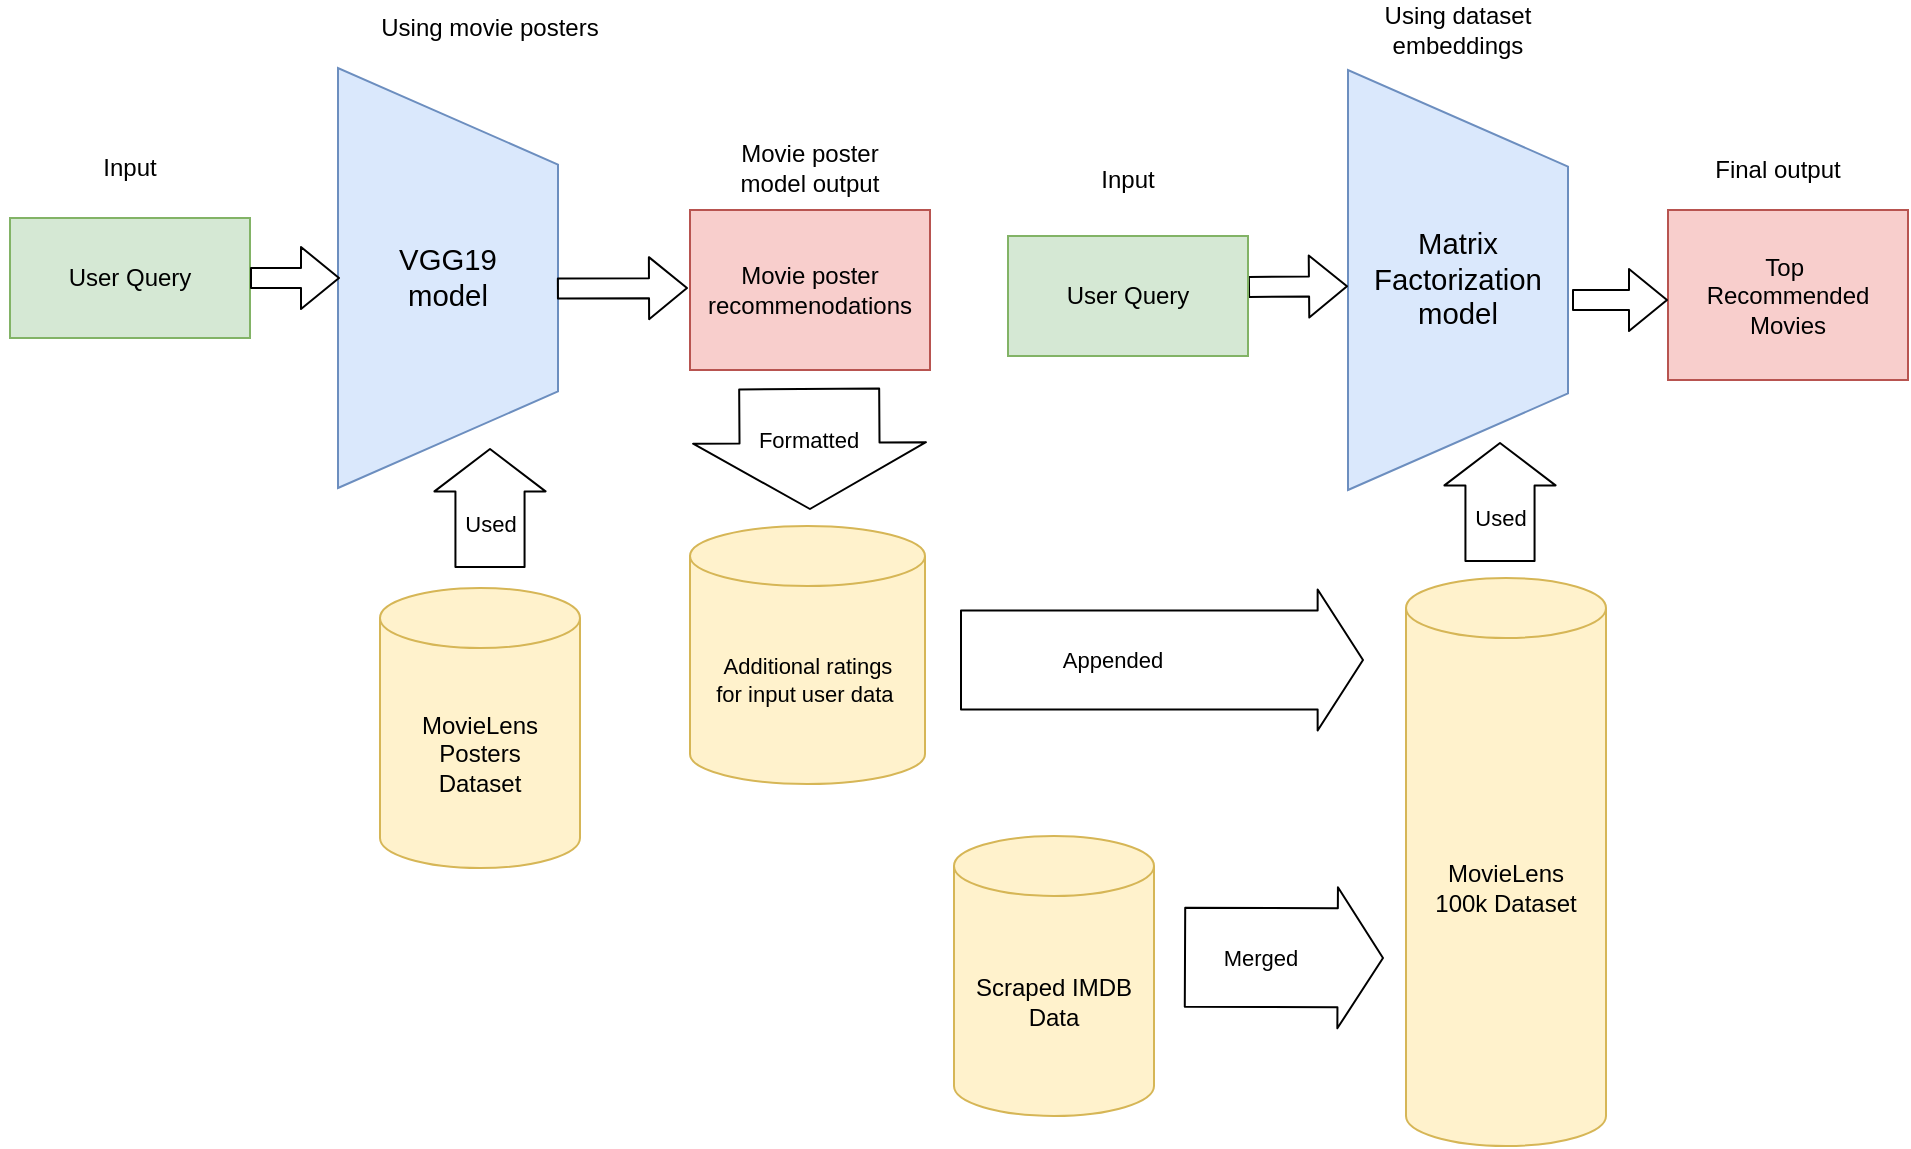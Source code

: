 <mxfile version="13.10.8" type="device"><diagram id="fSAUgFtt2xVPSv7rNUoh" name="Page-1"><mxGraphModel dx="1113" dy="606" grid="0" gridSize="10" guides="1" tooltips="1" connect="1" arrows="1" fold="1" page="1" pageScale="1" pageWidth="1100" pageHeight="850" math="0" shadow="0"><root><mxCell id="0"/><mxCell id="1" parent="0"/><mxCell id="p8KkJGYBGwJFk9I6cuhK-1" value="MovieLens &lt;br&gt;100k Dataset" style="shape=cylinder3;whiteSpace=wrap;html=1;boundedLbl=1;backgroundOutline=1;size=15;fillColor=#fff2cc;strokeColor=#d6b656;" vertex="1" parent="1"><mxGeometry x="776" y="425" width="100" height="284" as="geometry"/></mxCell><mxCell id="p8KkJGYBGwJFk9I6cuhK-5" value="MovieLens &lt;br&gt;Posters &lt;br&gt;Dataset" style="shape=cylinder3;whiteSpace=wrap;html=1;boundedLbl=1;backgroundOutline=1;size=15;fillColor=#fff2cc;strokeColor=#d6b656;" vertex="1" parent="1"><mxGeometry x="263" y="430" width="100" height="140" as="geometry"/></mxCell><mxCell id="p8KkJGYBGwJFk9I6cuhK-8" value="" style="verticalLabelPosition=bottom;verticalAlign=top;html=1;shape=trapezoid;perimeter=trapezoidPerimeter;whiteSpace=wrap;size=0.23;arcSize=10;flipV=1;rotation=-90;fillColor=#dae8fc;strokeColor=#6c8ebf;" vertex="1" parent="1"><mxGeometry x="192" y="220" width="210" height="110" as="geometry"/></mxCell><mxCell id="p8KkJGYBGwJFk9I6cuhK-9" value="User Query" style="rounded=0;whiteSpace=wrap;html=1;fillColor=#d5e8d4;strokeColor=#82b366;" vertex="1" parent="1"><mxGeometry x="78" y="245" width="120" height="60" as="geometry"/></mxCell><mxCell id="p8KkJGYBGwJFk9I6cuhK-3" value="&lt;span id=&quot;docs-internal-guid-22d3c6bb-7fff-937b-a6cc-ed1f87376b8d&quot;&gt;&lt;span style=&quot;font-size: 11pt ; font-family: &amp;#34;arial&amp;#34; ; background-color: transparent ; vertical-align: baseline&quot;&gt;VGG19&lt;br&gt;model&lt;br&gt;&lt;/span&gt;&lt;/span&gt;" style="text;html=1;strokeColor=none;fillColor=none;align=center;verticalAlign=middle;whiteSpace=wrap;rounded=0;" vertex="1" parent="1"><mxGeometry x="267" y="265" width="60" height="20" as="geometry"/></mxCell><mxCell id="p8KkJGYBGwJFk9I6cuhK-14" value="" style="verticalLabelPosition=bottom;verticalAlign=top;html=1;shape=trapezoid;perimeter=trapezoidPerimeter;whiteSpace=wrap;size=0.23;arcSize=10;flipV=1;rotation=-90;fillColor=#dae8fc;strokeColor=#6c8ebf;" vertex="1" parent="1"><mxGeometry x="697" y="221" width="210" height="110" as="geometry"/></mxCell><mxCell id="p8KkJGYBGwJFk9I6cuhK-15" value="&lt;span id=&quot;docs-internal-guid-22d3c6bb-7fff-937b-a6cc-ed1f87376b8d&quot;&gt;&lt;span style=&quot;font-size: 11pt ; font-family: &amp;#34;arial&amp;#34; ; background-color: transparent ; vertical-align: baseline&quot;&gt;Matrix Factorization&lt;br&gt;model&lt;br&gt;&lt;/span&gt;&lt;/span&gt;" style="text;html=1;strokeColor=none;fillColor=none;align=center;verticalAlign=middle;whiteSpace=wrap;rounded=0;" vertex="1" parent="1"><mxGeometry x="772" y="266" width="60" height="20" as="geometry"/></mxCell><mxCell id="p8KkJGYBGwJFk9I6cuhK-27" value="Top&amp;nbsp;&lt;br&gt;Recommended Movies" style="rounded=0;whiteSpace=wrap;html=1;fillColor=#f8cecc;strokeColor=#b85450;" vertex="1" parent="1"><mxGeometry x="907" y="241" width="120" height="85" as="geometry"/></mxCell><mxCell id="p8KkJGYBGwJFk9I6cuhK-28" value="Using movie posters" style="text;html=1;strokeColor=none;fillColor=none;align=center;verticalAlign=middle;whiteSpace=wrap;rounded=0;" vertex="1" parent="1"><mxGeometry x="253" y="140" width="130" height="20" as="geometry"/></mxCell><mxCell id="p8KkJGYBGwJFk9I6cuhK-29" value="Movie poster recommenodations" style="rounded=0;whiteSpace=wrap;html=1;fillColor=#f8cecc;strokeColor=#b85450;" vertex="1" parent="1"><mxGeometry x="418" y="241" width="120" height="80" as="geometry"/></mxCell><mxCell id="p8KkJGYBGwJFk9I6cuhK-30" value="Using dataset embeddings" style="text;html=1;strokeColor=none;fillColor=none;align=center;verticalAlign=middle;whiteSpace=wrap;rounded=0;" vertex="1" parent="1"><mxGeometry x="737" y="141" width="130" height="20" as="geometry"/></mxCell><mxCell id="p8KkJGYBGwJFk9I6cuhK-31" value="Input" style="text;html=1;strokeColor=none;fillColor=none;align=center;verticalAlign=middle;whiteSpace=wrap;rounded=0;" vertex="1" parent="1"><mxGeometry x="73" y="210" width="130" height="20" as="geometry"/></mxCell><mxCell id="p8KkJGYBGwJFk9I6cuhK-32" value="Final output" style="text;html=1;strokeColor=none;fillColor=none;align=center;verticalAlign=middle;whiteSpace=wrap;rounded=0;" vertex="1" parent="1"><mxGeometry x="897" y="211" width="130" height="20" as="geometry"/></mxCell><mxCell id="p8KkJGYBGwJFk9I6cuhK-33" value="Movie poster model output" style="text;html=1;strokeColor=none;fillColor=none;align=center;verticalAlign=middle;whiteSpace=wrap;rounded=0;" vertex="1" parent="1"><mxGeometry x="433" y="210" width="90" height="20" as="geometry"/></mxCell><mxCell id="p8KkJGYBGwJFk9I6cuhK-37" value="" style="shape=flexArrow;endArrow=classic;html=1;exitX=1;exitY=0.5;exitDx=0;exitDy=0;" edge="1" parent="1" source="p8KkJGYBGwJFk9I6cuhK-9"><mxGeometry width="50" height="50" relative="1" as="geometry"><mxPoint x="208" y="275" as="sourcePoint"/><mxPoint x="243" y="275" as="targetPoint"/></mxGeometry></mxCell><mxCell id="p8KkJGYBGwJFk9I6cuhK-38" value="" style="shape=flexArrow;endArrow=classic;html=1;exitX=0.475;exitY=0.005;exitDx=0;exitDy=0;exitPerimeter=0;" edge="1" parent="1" source="p8KkJGYBGwJFk9I6cuhK-8"><mxGeometry width="50" height="50" relative="1" as="geometry"><mxPoint x="397" y="276.91" as="sourcePoint"/><mxPoint x="417" y="280" as="targetPoint"/></mxGeometry></mxCell><mxCell id="p8KkJGYBGwJFk9I6cuhK-39" value="" style="shape=flexArrow;endArrow=classic;html=1;entryX=0;entryY=0.5;entryDx=0;entryDy=0;" edge="1" parent="1"><mxGeometry width="50" height="50" relative="1" as="geometry"><mxPoint x="697" y="279.53" as="sourcePoint"/><mxPoint x="747" y="279.08" as="targetPoint"/></mxGeometry></mxCell><mxCell id="p8KkJGYBGwJFk9I6cuhK-40" value="" style="shape=flexArrow;endArrow=classic;html=1;" edge="1" parent="1"><mxGeometry width="50" height="50" relative="1" as="geometry"><mxPoint x="859" y="286" as="sourcePoint"/><mxPoint x="907" y="286" as="targetPoint"/></mxGeometry></mxCell><mxCell id="p8KkJGYBGwJFk9I6cuhK-43" value="" style="shape=flexArrow;endArrow=classic;html=1;width=34.563;endSize=6.732;" edge="1" parent="1"><mxGeometry width="50" height="50" relative="1" as="geometry"><mxPoint x="318" y="420" as="sourcePoint"/><mxPoint x="318" y="360" as="targetPoint"/></mxGeometry></mxCell><mxCell id="p8KkJGYBGwJFk9I6cuhK-45" value="Used" style="edgeLabel;html=1;align=center;verticalAlign=middle;resizable=0;points=[];" vertex="1" connectable="0" parent="p8KkJGYBGwJFk9I6cuhK-43"><mxGeometry x="-0.251" relative="1" as="geometry"><mxPoint as="offset"/></mxGeometry></mxCell><mxCell id="p8KkJGYBGwJFk9I6cuhK-46" value="" style="shape=flexArrow;endArrow=classic;html=1;width=34.563;endSize=6.732;" edge="1" parent="1"><mxGeometry width="50" height="50" relative="1" as="geometry"><mxPoint x="823" y="417" as="sourcePoint"/><mxPoint x="823" y="357" as="targetPoint"/></mxGeometry></mxCell><mxCell id="p8KkJGYBGwJFk9I6cuhK-47" value="Used" style="edgeLabel;html=1;align=center;verticalAlign=middle;resizable=0;points=[];" vertex="1" connectable="0" parent="p8KkJGYBGwJFk9I6cuhK-46"><mxGeometry x="-0.251" relative="1" as="geometry"><mxPoint as="offset"/></mxGeometry></mxCell><mxCell id="p8KkJGYBGwJFk9I6cuhK-49" value="Scraped IMDB Data" style="shape=cylinder3;whiteSpace=wrap;html=1;boundedLbl=1;backgroundOutline=1;size=15;fillColor=#fff2cc;strokeColor=#d6b656;" vertex="1" parent="1"><mxGeometry x="550" y="554" width="100" height="140" as="geometry"/></mxCell><mxCell id="p8KkJGYBGwJFk9I6cuhK-50" value="" style="shape=flexArrow;endArrow=classic;html=1;width=49.516;endSize=7.226;" edge="1" parent="1"><mxGeometry width="50" height="50" relative="1" as="geometry"><mxPoint x="665.0" y="614.58" as="sourcePoint"/><mxPoint x="765" y="615" as="targetPoint"/></mxGeometry></mxCell><mxCell id="p8KkJGYBGwJFk9I6cuhK-51" value="Merged" style="edgeLabel;html=1;align=center;verticalAlign=middle;resizable=0;points=[];" vertex="1" connectable="0" parent="p8KkJGYBGwJFk9I6cuhK-50"><mxGeometry x="-0.251" relative="1" as="geometry"><mxPoint as="offset"/></mxGeometry></mxCell><mxCell id="p8KkJGYBGwJFk9I6cuhK-53" value="Additional ratings &lt;br&gt;for input user&amp;nbsp;data&amp;nbsp;" style="shape=cylinder3;whiteSpace=wrap;html=1;boundedLbl=1;backgroundOutline=1;size=15;fillColor=#fff2cc;strokeColor=#d6b656;fontSize=11;" vertex="1" parent="1"><mxGeometry x="418" y="399" width="117.5" height="129" as="geometry"/></mxCell><mxCell id="p8KkJGYBGwJFk9I6cuhK-54" value="" style="shape=flexArrow;endArrow=classic;html=1;width=70;endSize=10.67;endWidth=45.437;" edge="1" parent="1"><mxGeometry width="50" height="50" relative="1" as="geometry"><mxPoint x="477.58" y="330" as="sourcePoint"/><mxPoint x="477.98" y="391" as="targetPoint"/></mxGeometry></mxCell><mxCell id="p8KkJGYBGwJFk9I6cuhK-55" value="Formatted " style="edgeLabel;html=1;align=center;verticalAlign=middle;resizable=0;points=[];" vertex="1" connectable="0" parent="p8KkJGYBGwJFk9I6cuhK-54"><mxGeometry x="-0.251" relative="1" as="geometry"><mxPoint x="-0.64" y="3" as="offset"/></mxGeometry></mxCell><mxCell id="p8KkJGYBGwJFk9I6cuhK-56" value="" style="shape=flexArrow;endArrow=classic;html=1;width=49.516;endSize=7.226;" edge="1" parent="1"><mxGeometry width="50" height="50" relative="1" as="geometry"><mxPoint x="553" y="466" as="sourcePoint"/><mxPoint x="755" y="466" as="targetPoint"/></mxGeometry></mxCell><mxCell id="p8KkJGYBGwJFk9I6cuhK-57" value="Appended" style="edgeLabel;html=1;align=center;verticalAlign=middle;resizable=0;points=[];" vertex="1" connectable="0" parent="p8KkJGYBGwJFk9I6cuhK-56"><mxGeometry x="-0.251" relative="1" as="geometry"><mxPoint as="offset"/></mxGeometry></mxCell><mxCell id="p8KkJGYBGwJFk9I6cuhK-58" value="User Query" style="rounded=0;whiteSpace=wrap;html=1;fillColor=#d5e8d4;strokeColor=#82b366;" vertex="1" parent="1"><mxGeometry x="577" y="254" width="120" height="60" as="geometry"/></mxCell><mxCell id="p8KkJGYBGwJFk9I6cuhK-60" value="Input" style="text;html=1;strokeColor=none;fillColor=none;align=center;verticalAlign=middle;whiteSpace=wrap;rounded=0;" vertex="1" parent="1"><mxGeometry x="572" y="216" width="130" height="20" as="geometry"/></mxCell></root></mxGraphModel></diagram></mxfile>